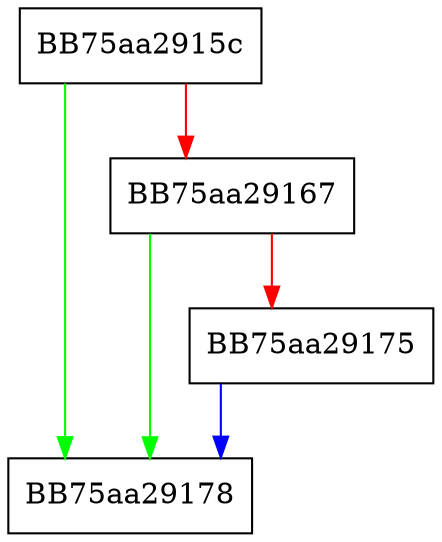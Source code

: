 digraph get_text_time {
  node [shape="box"];
  graph [splines=ortho];
  BB75aa2915c -> BB75aa29178 [color="green"];
  BB75aa2915c -> BB75aa29167 [color="red"];
  BB75aa29167 -> BB75aa29178 [color="green"];
  BB75aa29167 -> BB75aa29175 [color="red"];
  BB75aa29175 -> BB75aa29178 [color="blue"];
}